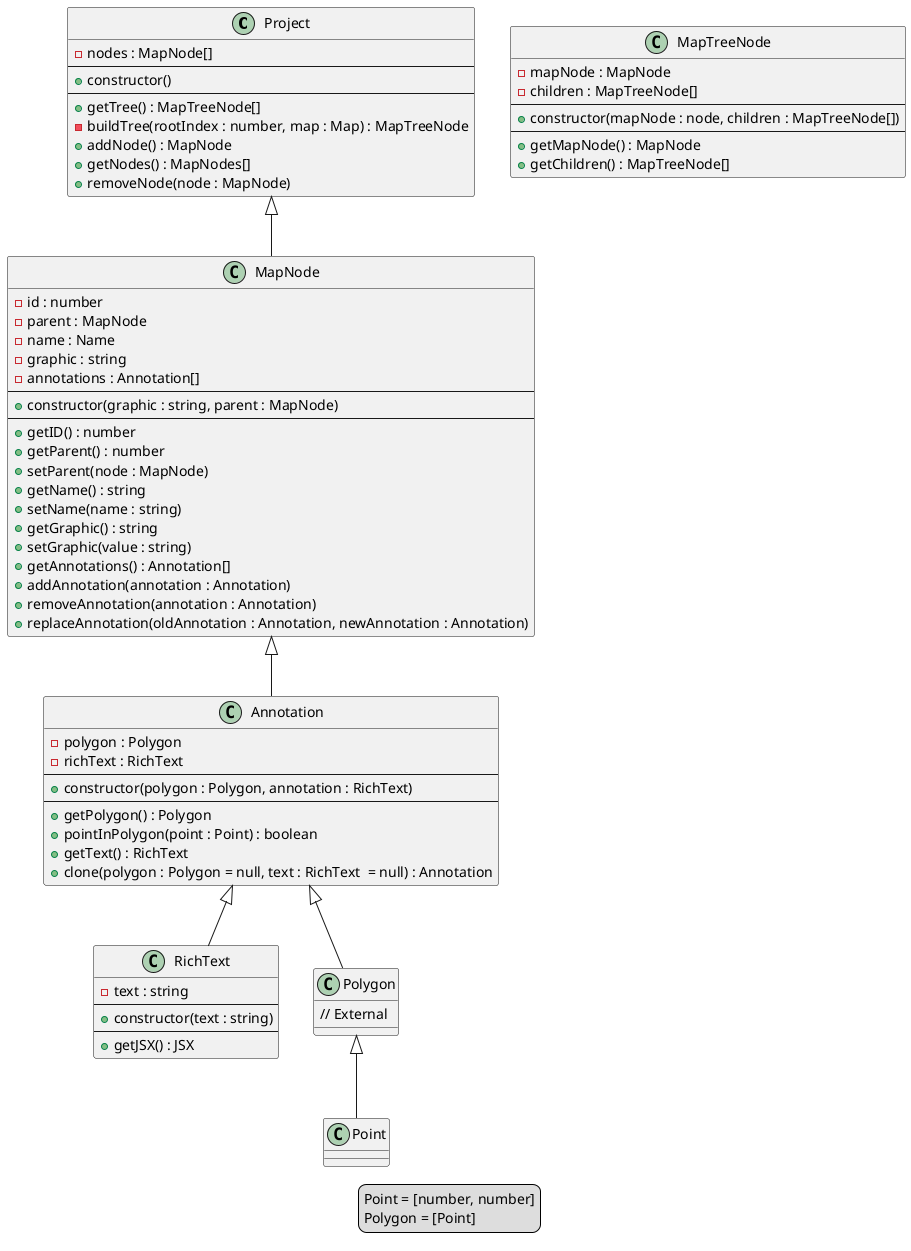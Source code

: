 @startuml DataStructures

class Project{
    - nodes : MapNode[]
    --
    + constructor()
    --
    + getTree() : MapTreeNode[]
    - buildTree(rootIndex : number, map : Map) : MapTreeNode
    + addNode() : MapNode
    + getNodes() : MapNodes[]
    + removeNode(node : MapNode)
}

class MapTreeNode{
    - mapNode : MapNode
    - children : MapTreeNode[]
    --
    + constructor(mapNode : node, children : MapTreeNode[])
    --
    + getMapNode() : MapNode
    + getChildren() : MapTreeNode[]
}

class MapNode{
    - id : number
    - parent : MapNode
    - name : Name
    - graphic : string
    - annotations : Annotation[]
    --
    + constructor(graphic : string, parent : MapNode)
    --
    + getID() : number
    + getParent() : number
    + setParent(node : MapNode)
    + getName() : string
    + setName(name : string)
    + getGraphic() : string
    + setGraphic(value : string)
    + getAnnotations() : Annotation[]
    + addAnnotation(annotation : Annotation)
    + removeAnnotation(annotation : Annotation)
    + replaceAnnotation(oldAnnotation : Annotation, newAnnotation : Annotation)
}

class Annotation{
    - polygon : Polygon
    - richText : RichText
    --
    + constructor(polygon : Polygon, annotation : RichText)
    --
    + getPolygon() : Polygon
    + pointInPolygon(point : Point) : boolean
    + getText() : RichText
    + clone(polygon : Polygon = null, text : RichText  = null) : Annotation
}

class RichText{
    - text : string
    --
    + constructor(text : string)
    --
    + getJSX() : JSX
}

class Polygon{
    // External
}

Project <|-- MapNode
    MapNode <|-- Annotation
        Annotation <|-- RichText
        Annotation <|-- Polygon
            Polygon <|-- Point

legend
Point = ~[number, number~]
Polygon = ~[Point~]
endlegend

@enduml